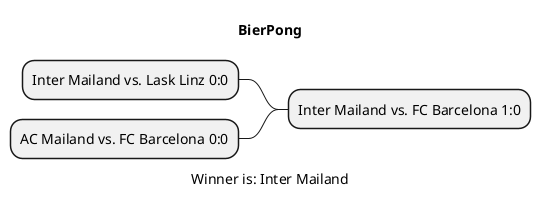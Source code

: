 @startmindmap BierPong.png
title BierPong

- Inter Mailand vs. FC Barcelona 1:0

-- Inter Mailand vs. Lask Linz 0:0

-- AC Mailand vs. FC Barcelona 0:0
caption Winner is: Inter Mailand
@endmindmap
